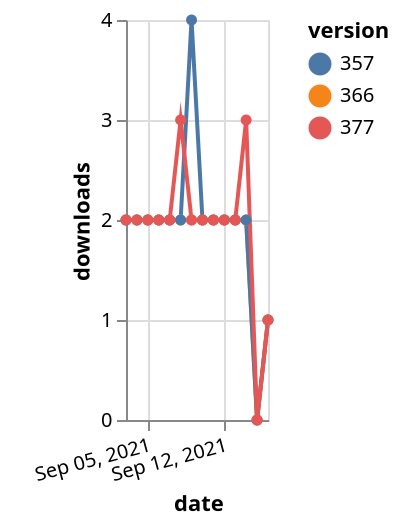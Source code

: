 {"$schema": "https://vega.github.io/schema/vega-lite/v5.json", "description": "A simple bar chart with embedded data.", "data": {"values": [{"date": "2021-09-03", "total": 2205, "delta": 2, "version": "366"}, {"date": "2021-09-04", "total": 2207, "delta": 2, "version": "366"}, {"date": "2021-09-05", "total": 2209, "delta": 2, "version": "366"}, {"date": "2021-09-06", "total": 2211, "delta": 2, "version": "366"}, {"date": "2021-09-07", "total": 2213, "delta": 2, "version": "366"}, {"date": "2021-09-08", "total": 2215, "delta": 2, "version": "366"}, {"date": "2021-09-09", "total": 2217, "delta": 2, "version": "366"}, {"date": "2021-09-10", "total": 2219, "delta": 2, "version": "366"}, {"date": "2021-09-11", "total": 2221, "delta": 2, "version": "366"}, {"date": "2021-09-12", "total": 2223, "delta": 2, "version": "366"}, {"date": "2021-09-13", "total": 2225, "delta": 2, "version": "366"}, {"date": "2021-09-14", "total": 2227, "delta": 2, "version": "366"}, {"date": "2021-09-15", "total": 2227, "delta": 0, "version": "366"}, {"date": "2021-09-16", "total": 2228, "delta": 1, "version": "366"}, {"date": "2021-09-03", "total": 2660, "delta": 2, "version": "357"}, {"date": "2021-09-04", "total": 2662, "delta": 2, "version": "357"}, {"date": "2021-09-05", "total": 2664, "delta": 2, "version": "357"}, {"date": "2021-09-06", "total": 2666, "delta": 2, "version": "357"}, {"date": "2021-09-07", "total": 2668, "delta": 2, "version": "357"}, {"date": "2021-09-08", "total": 2670, "delta": 2, "version": "357"}, {"date": "2021-09-09", "total": 2674, "delta": 4, "version": "357"}, {"date": "2021-09-10", "total": 2676, "delta": 2, "version": "357"}, {"date": "2021-09-11", "total": 2678, "delta": 2, "version": "357"}, {"date": "2021-09-12", "total": 2680, "delta": 2, "version": "357"}, {"date": "2021-09-13", "total": 2682, "delta": 2, "version": "357"}, {"date": "2021-09-14", "total": 2684, "delta": 2, "version": "357"}, {"date": "2021-09-15", "total": 2684, "delta": 0, "version": "357"}, {"date": "2021-09-16", "total": 2685, "delta": 1, "version": "357"}, {"date": "2021-09-03", "total": 2002, "delta": 2, "version": "377"}, {"date": "2021-09-04", "total": 2004, "delta": 2, "version": "377"}, {"date": "2021-09-05", "total": 2006, "delta": 2, "version": "377"}, {"date": "2021-09-06", "total": 2008, "delta": 2, "version": "377"}, {"date": "2021-09-07", "total": 2010, "delta": 2, "version": "377"}, {"date": "2021-09-08", "total": 2013, "delta": 3, "version": "377"}, {"date": "2021-09-09", "total": 2015, "delta": 2, "version": "377"}, {"date": "2021-09-10", "total": 2017, "delta": 2, "version": "377"}, {"date": "2021-09-11", "total": 2019, "delta": 2, "version": "377"}, {"date": "2021-09-12", "total": 2021, "delta": 2, "version": "377"}, {"date": "2021-09-13", "total": 2023, "delta": 2, "version": "377"}, {"date": "2021-09-14", "total": 2026, "delta": 3, "version": "377"}, {"date": "2021-09-15", "total": 2026, "delta": 0, "version": "377"}, {"date": "2021-09-16", "total": 2027, "delta": 1, "version": "377"}]}, "width": "container", "mark": {"type": "line", "point": {"filled": true}}, "encoding": {"x": {"field": "date", "type": "temporal", "timeUnit": "yearmonthdate", "title": "date", "axis": {"labelAngle": -15}}, "y": {"field": "delta", "type": "quantitative", "title": "downloads"}, "color": {"field": "version", "type": "nominal"}, "tooltip": {"field": "delta"}}}